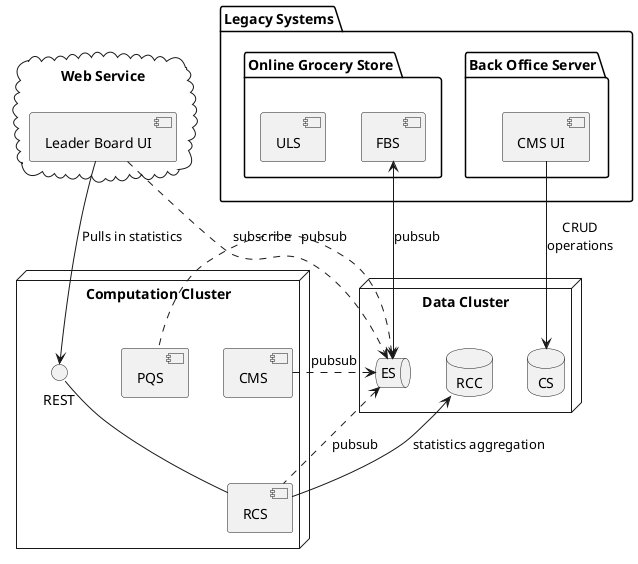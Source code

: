 @startuml

node "Data Cluster" as DC {
    queue ES
    database CS
    database RCC
}

package "Legacy Systems" {

    package "Online Grocery Store" {
        [FBS]
        [ULS]
    }

    package "Back Office Server" {
        [CMS UI] as CMSUI
    }

    CMSUI -down-> CS : CRUD\noperations
    FBS <-down-> ES : pubsub
}


node "Computation Cluster" as CC {
    [CMS]
    [PQS]
    [RCS]

    interface REST
    RCS -up- REST

    CMS .left.> ES : pubsub
    PQS .left.> ES : pubsub
    RCS .left.> ES : pubsub

    RCS -left-> RCC : statistics aggregation
}

cloud "Web Service" as WS {
    [Leader Board UI] as LBUI
    LBUI -down-> REST : Pulls in statistics
    LBUI .down.> ES : subscribe
}

@enduml